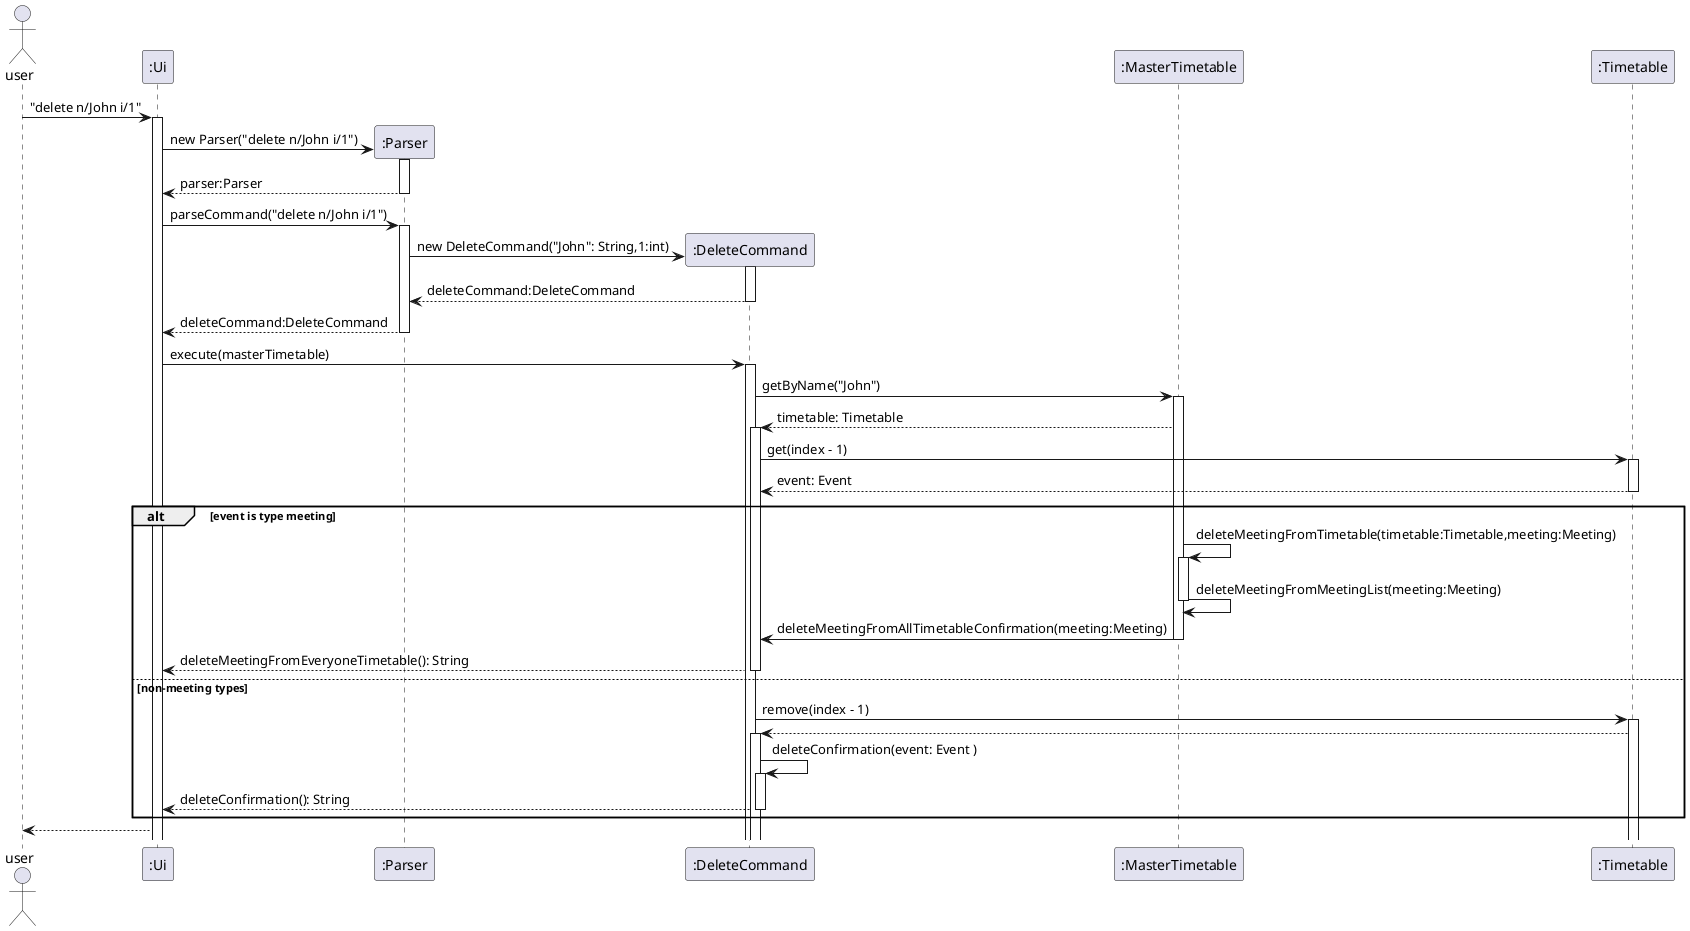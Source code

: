 @startuml
actor user

user -> ":Ui" ++ : "delete n/John i/1"
create ":Parser"
":Ui" -> ":Parser" ++: new Parser("delete n/John i/1")
":Parser" --> ":Ui" --: parser:Parser
":Ui" -> ":Parser" ++: parseCommand("delete n/John i/1")
create ":DeleteCommand"
":Parser" -> ":DeleteCommand" ++: new DeleteCommand("John": String,1:int)
":DeleteCommand" --> ":Parser" --: deleteCommand:DeleteCommand
":Parser" --> ":Ui" --: deleteCommand:DeleteCommand
":Ui" -> ":DeleteCommand" ++: execute(masterTimetable)
":DeleteCommand" -> ":MasterTimetable" ++: getByName("John")
":MasterTimetable" --> ":DeleteCommand" ++ : timetable: Timetable
":DeleteCommand" -> ":Timetable" ++: get(index - 1)
":Timetable" --> ":DeleteCommand" -- : event: Event
alt event is type meeting
":MasterTimetable" -> ":MasterTimetable" ++: deleteMeetingFromTimetable(timetable:Timetable,meeting:Meeting)
":MasterTimetable" -> ":MasterTimetable" --: deleteMeetingFromMeetingList(meeting:Meeting)
":MasterTimetable" -> ":DeleteCommand" --: deleteMeetingFromAllTimetableConfirmation(meeting:Meeting)
":DeleteCommand" --> ":Ui" --: deleteMeetingFromEveryoneTimetable(): String
else non-meeting types
":DeleteCommand" -> ":Timetable" ++: remove(index - 1)
":Timetable" --> ":DeleteCommand" ++:
":DeleteCommand" -> ":DeleteCommand" ++: deleteConfirmation(event: Event )
":DeleteCommand" --> ":Ui" --: deleteConfirmation(): String
end
":Ui" -->  user
@enduml